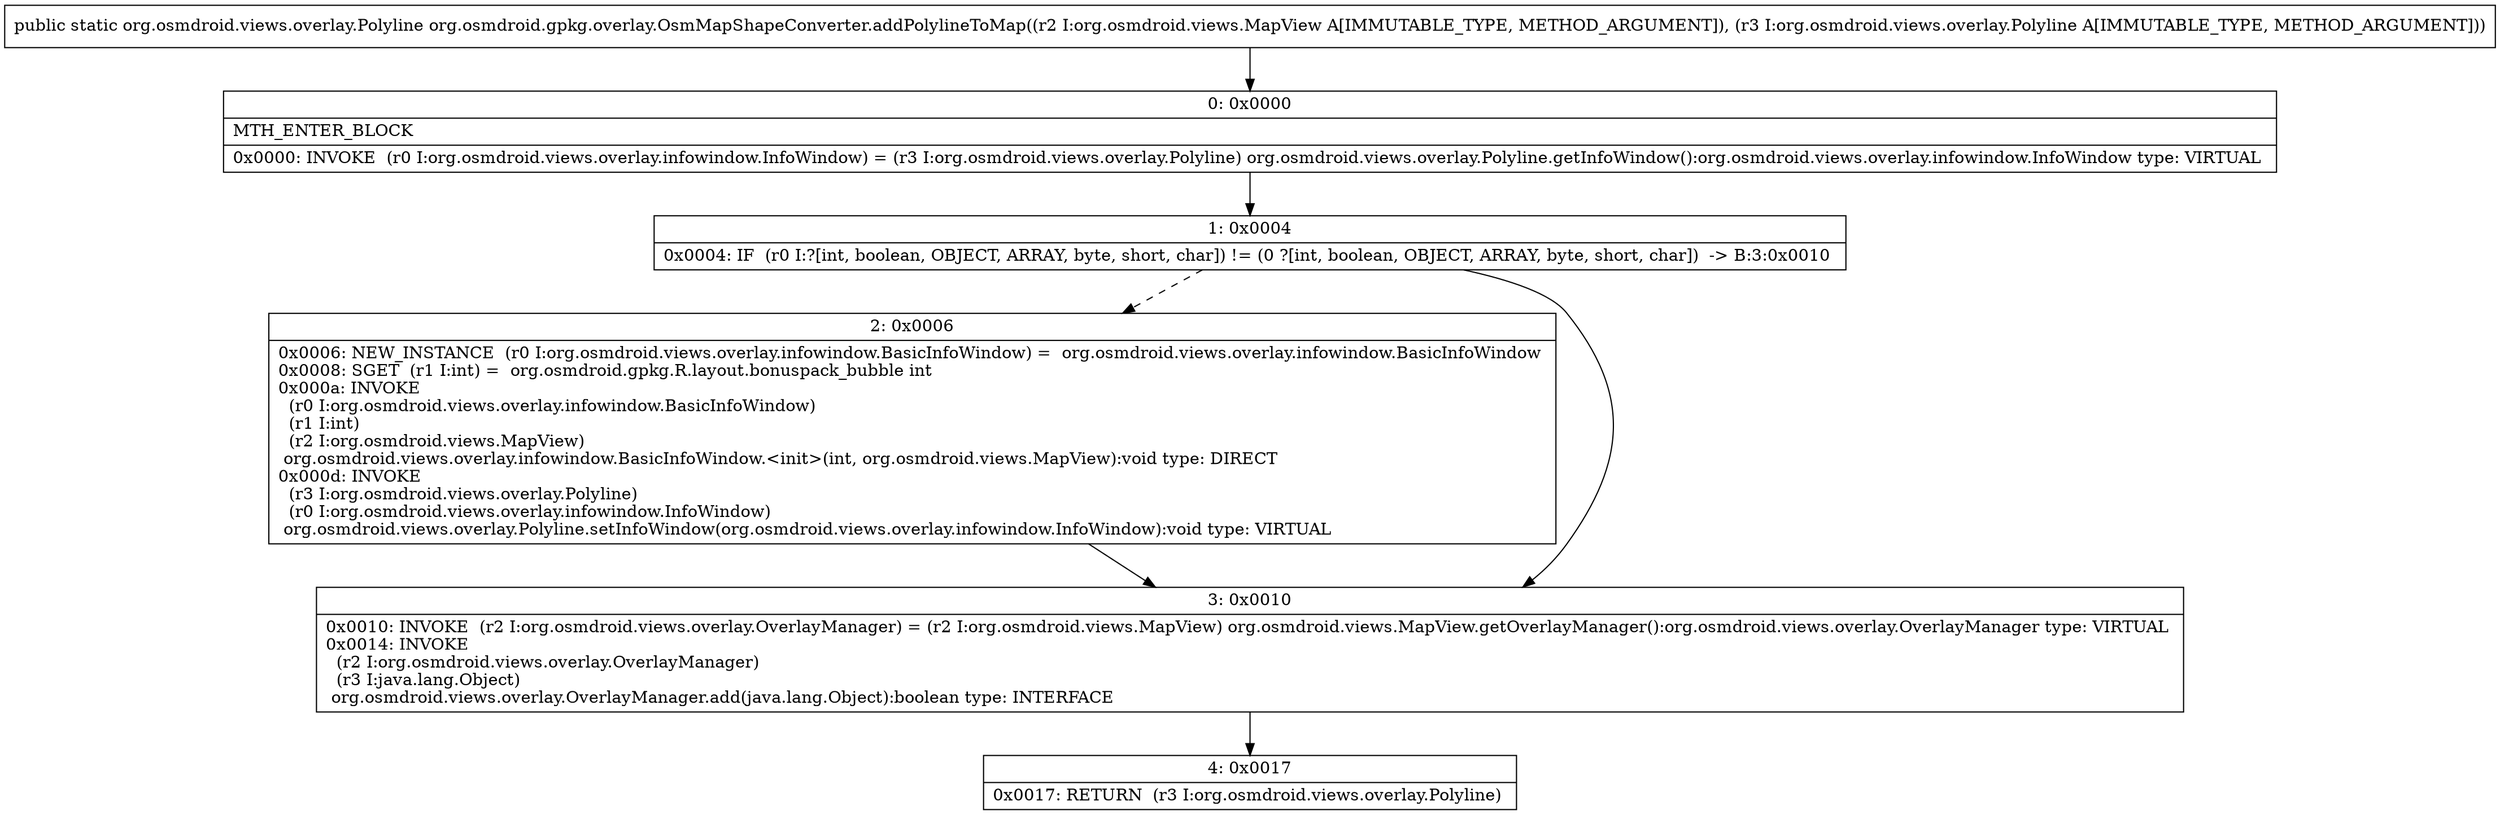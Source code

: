 digraph "CFG fororg.osmdroid.gpkg.overlay.OsmMapShapeConverter.addPolylineToMap(Lorg\/osmdroid\/views\/MapView;Lorg\/osmdroid\/views\/overlay\/Polyline;)Lorg\/osmdroid\/views\/overlay\/Polyline;" {
Node_0 [shape=record,label="{0\:\ 0x0000|MTH_ENTER_BLOCK\l|0x0000: INVOKE  (r0 I:org.osmdroid.views.overlay.infowindow.InfoWindow) = (r3 I:org.osmdroid.views.overlay.Polyline) org.osmdroid.views.overlay.Polyline.getInfoWindow():org.osmdroid.views.overlay.infowindow.InfoWindow type: VIRTUAL \l}"];
Node_1 [shape=record,label="{1\:\ 0x0004|0x0004: IF  (r0 I:?[int, boolean, OBJECT, ARRAY, byte, short, char]) != (0 ?[int, boolean, OBJECT, ARRAY, byte, short, char])  \-\> B:3:0x0010 \l}"];
Node_2 [shape=record,label="{2\:\ 0x0006|0x0006: NEW_INSTANCE  (r0 I:org.osmdroid.views.overlay.infowindow.BasicInfoWindow) =  org.osmdroid.views.overlay.infowindow.BasicInfoWindow \l0x0008: SGET  (r1 I:int) =  org.osmdroid.gpkg.R.layout.bonuspack_bubble int \l0x000a: INVOKE  \l  (r0 I:org.osmdroid.views.overlay.infowindow.BasicInfoWindow)\l  (r1 I:int)\l  (r2 I:org.osmdroid.views.MapView)\l org.osmdroid.views.overlay.infowindow.BasicInfoWindow.\<init\>(int, org.osmdroid.views.MapView):void type: DIRECT \l0x000d: INVOKE  \l  (r3 I:org.osmdroid.views.overlay.Polyline)\l  (r0 I:org.osmdroid.views.overlay.infowindow.InfoWindow)\l org.osmdroid.views.overlay.Polyline.setInfoWindow(org.osmdroid.views.overlay.infowindow.InfoWindow):void type: VIRTUAL \l}"];
Node_3 [shape=record,label="{3\:\ 0x0010|0x0010: INVOKE  (r2 I:org.osmdroid.views.overlay.OverlayManager) = (r2 I:org.osmdroid.views.MapView) org.osmdroid.views.MapView.getOverlayManager():org.osmdroid.views.overlay.OverlayManager type: VIRTUAL \l0x0014: INVOKE  \l  (r2 I:org.osmdroid.views.overlay.OverlayManager)\l  (r3 I:java.lang.Object)\l org.osmdroid.views.overlay.OverlayManager.add(java.lang.Object):boolean type: INTERFACE \l}"];
Node_4 [shape=record,label="{4\:\ 0x0017|0x0017: RETURN  (r3 I:org.osmdroid.views.overlay.Polyline) \l}"];
MethodNode[shape=record,label="{public static org.osmdroid.views.overlay.Polyline org.osmdroid.gpkg.overlay.OsmMapShapeConverter.addPolylineToMap((r2 I:org.osmdroid.views.MapView A[IMMUTABLE_TYPE, METHOD_ARGUMENT]), (r3 I:org.osmdroid.views.overlay.Polyline A[IMMUTABLE_TYPE, METHOD_ARGUMENT])) }"];
MethodNode -> Node_0;
Node_0 -> Node_1;
Node_1 -> Node_2[style=dashed];
Node_1 -> Node_3;
Node_2 -> Node_3;
Node_3 -> Node_4;
}


